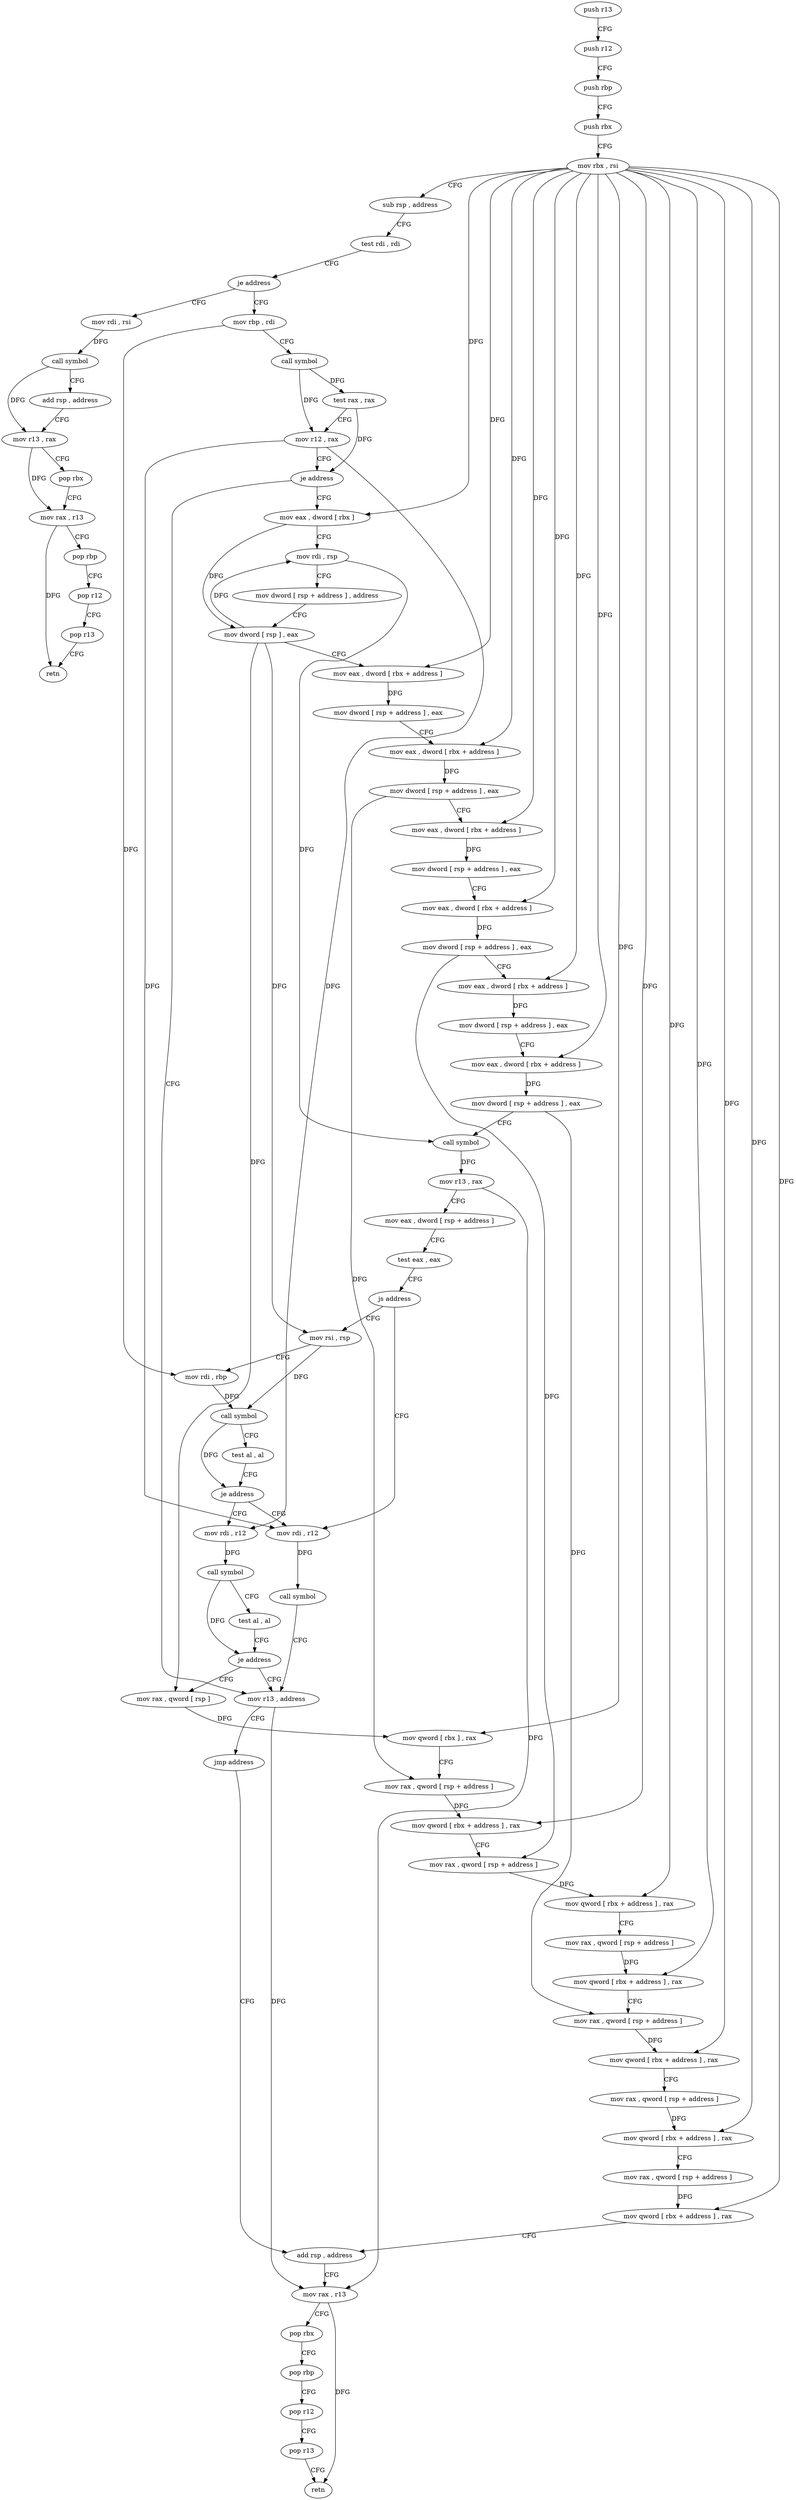 digraph "func" {
"4380592" [label = "push r13" ]
"4380594" [label = "push r12" ]
"4380596" [label = "push rbp" ]
"4380597" [label = "push rbx" ]
"4380598" [label = "mov rbx , rsi" ]
"4380601" [label = "sub rsp , address" ]
"4380605" [label = "test rdi , rdi" ]
"4380608" [label = "je address" ]
"4380840" [label = "mov rdi , rsi" ]
"4380614" [label = "mov rbp , rdi" ]
"4380843" [label = "call symbol" ]
"4380848" [label = "add rsp , address" ]
"4380852" [label = "mov r13 , rax" ]
"4380855" [label = "pop rbx" ]
"4380856" [label = "mov rax , r13" ]
"4380859" [label = "pop rbp" ]
"4380860" [label = "pop r12" ]
"4380862" [label = "pop r13" ]
"4380864" [label = "retn" ]
"4380617" [label = "call symbol" ]
"4380622" [label = "test rax , rax" ]
"4380625" [label = "mov r12 , rax" ]
"4380628" [label = "je address" ]
"4380824" [label = "mov r13 , address" ]
"4380634" [label = "mov eax , dword [ rbx ]" ]
"4380831" [label = "jmp address" ]
"4380796" [label = "add rsp , address" ]
"4380636" [label = "mov rdi , rsp" ]
"4380639" [label = "mov dword [ rsp + address ] , address" ]
"4380647" [label = "mov dword [ rsp ] , eax" ]
"4380650" [label = "mov eax , dword [ rbx + address ]" ]
"4380653" [label = "mov dword [ rsp + address ] , eax" ]
"4380657" [label = "mov eax , dword [ rbx + address ]" ]
"4380660" [label = "mov dword [ rsp + address ] , eax" ]
"4380664" [label = "mov eax , dword [ rbx + address ]" ]
"4380667" [label = "mov dword [ rsp + address ] , eax" ]
"4380671" [label = "mov eax , dword [ rbx + address ]" ]
"4380674" [label = "mov dword [ rsp + address ] , eax" ]
"4380678" [label = "mov eax , dword [ rbx + address ]" ]
"4380681" [label = "mov dword [ rsp + address ] , eax" ]
"4380685" [label = "mov eax , dword [ rbx + address ]" ]
"4380688" [label = "mov dword [ rsp + address ] , eax" ]
"4380692" [label = "call symbol" ]
"4380697" [label = "mov r13 , rax" ]
"4380700" [label = "mov eax , dword [ rsp + address ]" ]
"4380704" [label = "test eax , eax" ]
"4380706" [label = "js address" ]
"4380816" [label = "mov rdi , r12" ]
"4380708" [label = "mov rsi , rsp" ]
"4380800" [label = "mov rax , r13" ]
"4380803" [label = "pop rbx" ]
"4380804" [label = "pop rbp" ]
"4380805" [label = "pop r12" ]
"4380807" [label = "pop r13" ]
"4380809" [label = "retn" ]
"4380819" [label = "call symbol" ]
"4380711" [label = "mov rdi , rbp" ]
"4380714" [label = "call symbol" ]
"4380719" [label = "test al , al" ]
"4380721" [label = "je address" ]
"4380723" [label = "mov rdi , r12" ]
"4380726" [label = "call symbol" ]
"4380731" [label = "test al , al" ]
"4380733" [label = "je address" ]
"4380735" [label = "mov rax , qword [ rsp ]" ]
"4380739" [label = "mov qword [ rbx ] , rax" ]
"4380742" [label = "mov rax , qword [ rsp + address ]" ]
"4380747" [label = "mov qword [ rbx + address ] , rax" ]
"4380751" [label = "mov rax , qword [ rsp + address ]" ]
"4380756" [label = "mov qword [ rbx + address ] , rax" ]
"4380760" [label = "mov rax , qword [ rsp + address ]" ]
"4380765" [label = "mov qword [ rbx + address ] , rax" ]
"4380769" [label = "mov rax , qword [ rsp + address ]" ]
"4380774" [label = "mov qword [ rbx + address ] , rax" ]
"4380778" [label = "mov rax , qword [ rsp + address ]" ]
"4380783" [label = "mov qword [ rbx + address ] , rax" ]
"4380787" [label = "mov rax , qword [ rsp + address ]" ]
"4380792" [label = "mov qword [ rbx + address ] , rax" ]
"4380592" -> "4380594" [ label = "CFG" ]
"4380594" -> "4380596" [ label = "CFG" ]
"4380596" -> "4380597" [ label = "CFG" ]
"4380597" -> "4380598" [ label = "CFG" ]
"4380598" -> "4380601" [ label = "CFG" ]
"4380598" -> "4380634" [ label = "DFG" ]
"4380598" -> "4380650" [ label = "DFG" ]
"4380598" -> "4380657" [ label = "DFG" ]
"4380598" -> "4380664" [ label = "DFG" ]
"4380598" -> "4380671" [ label = "DFG" ]
"4380598" -> "4380678" [ label = "DFG" ]
"4380598" -> "4380685" [ label = "DFG" ]
"4380598" -> "4380739" [ label = "DFG" ]
"4380598" -> "4380747" [ label = "DFG" ]
"4380598" -> "4380756" [ label = "DFG" ]
"4380598" -> "4380765" [ label = "DFG" ]
"4380598" -> "4380774" [ label = "DFG" ]
"4380598" -> "4380783" [ label = "DFG" ]
"4380598" -> "4380792" [ label = "DFG" ]
"4380601" -> "4380605" [ label = "CFG" ]
"4380605" -> "4380608" [ label = "CFG" ]
"4380608" -> "4380840" [ label = "CFG" ]
"4380608" -> "4380614" [ label = "CFG" ]
"4380840" -> "4380843" [ label = "DFG" ]
"4380614" -> "4380617" [ label = "CFG" ]
"4380614" -> "4380711" [ label = "DFG" ]
"4380843" -> "4380848" [ label = "CFG" ]
"4380843" -> "4380852" [ label = "DFG" ]
"4380848" -> "4380852" [ label = "CFG" ]
"4380852" -> "4380855" [ label = "CFG" ]
"4380852" -> "4380856" [ label = "DFG" ]
"4380855" -> "4380856" [ label = "CFG" ]
"4380856" -> "4380859" [ label = "CFG" ]
"4380856" -> "4380864" [ label = "DFG" ]
"4380859" -> "4380860" [ label = "CFG" ]
"4380860" -> "4380862" [ label = "CFG" ]
"4380862" -> "4380864" [ label = "CFG" ]
"4380617" -> "4380622" [ label = "DFG" ]
"4380617" -> "4380625" [ label = "DFG" ]
"4380622" -> "4380625" [ label = "CFG" ]
"4380622" -> "4380628" [ label = "DFG" ]
"4380625" -> "4380628" [ label = "CFG" ]
"4380625" -> "4380816" [ label = "DFG" ]
"4380625" -> "4380723" [ label = "DFG" ]
"4380628" -> "4380824" [ label = "CFG" ]
"4380628" -> "4380634" [ label = "CFG" ]
"4380824" -> "4380831" [ label = "CFG" ]
"4380824" -> "4380800" [ label = "DFG" ]
"4380634" -> "4380636" [ label = "CFG" ]
"4380634" -> "4380647" [ label = "DFG" ]
"4380831" -> "4380796" [ label = "CFG" ]
"4380796" -> "4380800" [ label = "CFG" ]
"4380636" -> "4380639" [ label = "CFG" ]
"4380636" -> "4380692" [ label = "DFG" ]
"4380639" -> "4380647" [ label = "CFG" ]
"4380647" -> "4380650" [ label = "CFG" ]
"4380647" -> "4380636" [ label = "DFG" ]
"4380647" -> "4380735" [ label = "DFG" ]
"4380647" -> "4380708" [ label = "DFG" ]
"4380650" -> "4380653" [ label = "DFG" ]
"4380653" -> "4380657" [ label = "CFG" ]
"4380657" -> "4380660" [ label = "DFG" ]
"4380660" -> "4380664" [ label = "CFG" ]
"4380660" -> "4380742" [ label = "DFG" ]
"4380664" -> "4380667" [ label = "DFG" ]
"4380667" -> "4380671" [ label = "CFG" ]
"4380671" -> "4380674" [ label = "DFG" ]
"4380674" -> "4380678" [ label = "CFG" ]
"4380674" -> "4380751" [ label = "DFG" ]
"4380678" -> "4380681" [ label = "DFG" ]
"4380681" -> "4380685" [ label = "CFG" ]
"4380685" -> "4380688" [ label = "DFG" ]
"4380688" -> "4380692" [ label = "CFG" ]
"4380688" -> "4380769" [ label = "DFG" ]
"4380692" -> "4380697" [ label = "DFG" ]
"4380697" -> "4380700" [ label = "CFG" ]
"4380697" -> "4380800" [ label = "DFG" ]
"4380700" -> "4380704" [ label = "CFG" ]
"4380704" -> "4380706" [ label = "CFG" ]
"4380706" -> "4380816" [ label = "CFG" ]
"4380706" -> "4380708" [ label = "CFG" ]
"4380816" -> "4380819" [ label = "DFG" ]
"4380708" -> "4380711" [ label = "CFG" ]
"4380708" -> "4380714" [ label = "DFG" ]
"4380800" -> "4380803" [ label = "CFG" ]
"4380800" -> "4380809" [ label = "DFG" ]
"4380803" -> "4380804" [ label = "CFG" ]
"4380804" -> "4380805" [ label = "CFG" ]
"4380805" -> "4380807" [ label = "CFG" ]
"4380807" -> "4380809" [ label = "CFG" ]
"4380819" -> "4380824" [ label = "CFG" ]
"4380711" -> "4380714" [ label = "DFG" ]
"4380714" -> "4380719" [ label = "CFG" ]
"4380714" -> "4380721" [ label = "DFG" ]
"4380719" -> "4380721" [ label = "CFG" ]
"4380721" -> "4380816" [ label = "CFG" ]
"4380721" -> "4380723" [ label = "CFG" ]
"4380723" -> "4380726" [ label = "DFG" ]
"4380726" -> "4380731" [ label = "CFG" ]
"4380726" -> "4380733" [ label = "DFG" ]
"4380731" -> "4380733" [ label = "CFG" ]
"4380733" -> "4380824" [ label = "CFG" ]
"4380733" -> "4380735" [ label = "CFG" ]
"4380735" -> "4380739" [ label = "DFG" ]
"4380739" -> "4380742" [ label = "CFG" ]
"4380742" -> "4380747" [ label = "DFG" ]
"4380747" -> "4380751" [ label = "CFG" ]
"4380751" -> "4380756" [ label = "DFG" ]
"4380756" -> "4380760" [ label = "CFG" ]
"4380760" -> "4380765" [ label = "DFG" ]
"4380765" -> "4380769" [ label = "CFG" ]
"4380769" -> "4380774" [ label = "DFG" ]
"4380774" -> "4380778" [ label = "CFG" ]
"4380778" -> "4380783" [ label = "DFG" ]
"4380783" -> "4380787" [ label = "CFG" ]
"4380787" -> "4380792" [ label = "DFG" ]
"4380792" -> "4380796" [ label = "CFG" ]
}

